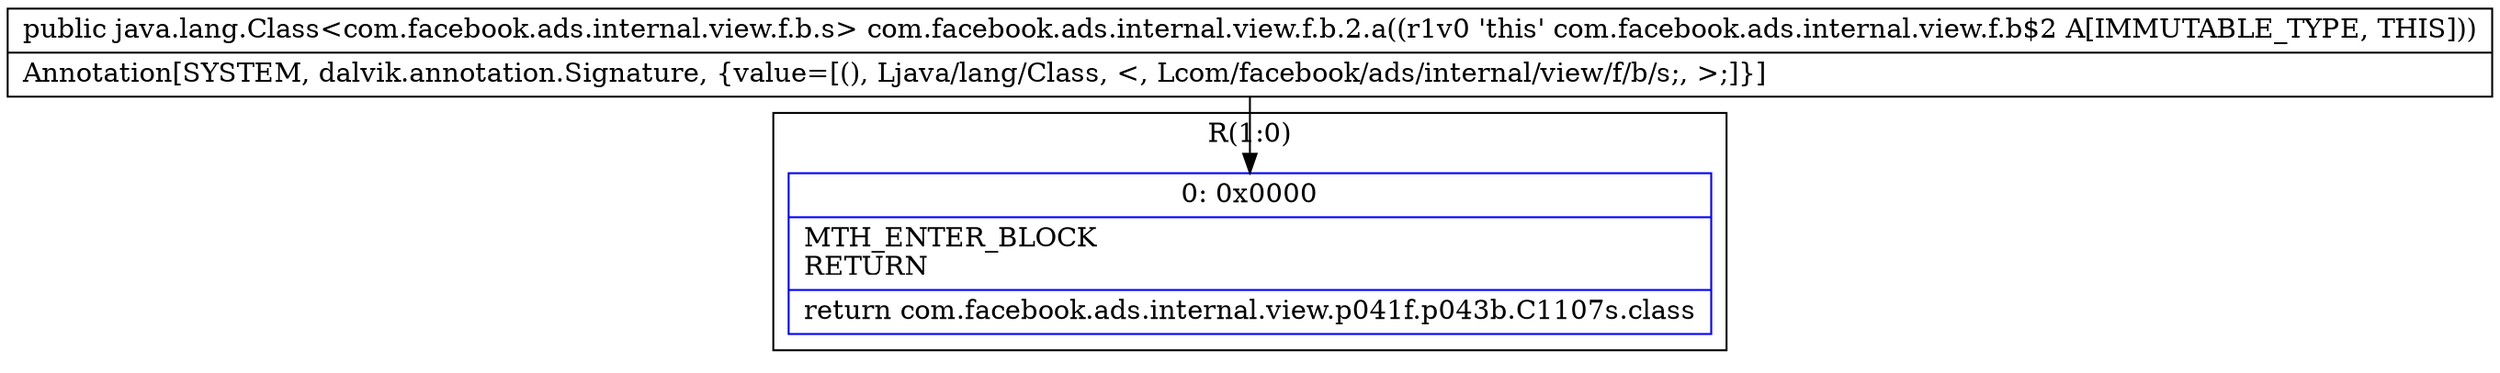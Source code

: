 digraph "CFG forcom.facebook.ads.internal.view.f.b.2.a()Ljava\/lang\/Class;" {
subgraph cluster_Region_1122341258 {
label = "R(1:0)";
node [shape=record,color=blue];
Node_0 [shape=record,label="{0\:\ 0x0000|MTH_ENTER_BLOCK\lRETURN\l|return com.facebook.ads.internal.view.p041f.p043b.C1107s.class\l}"];
}
MethodNode[shape=record,label="{public java.lang.Class\<com.facebook.ads.internal.view.f.b.s\> com.facebook.ads.internal.view.f.b.2.a((r1v0 'this' com.facebook.ads.internal.view.f.b$2 A[IMMUTABLE_TYPE, THIS]))  | Annotation[SYSTEM, dalvik.annotation.Signature, \{value=[(), Ljava\/lang\/Class, \<, Lcom\/facebook\/ads\/internal\/view\/f\/b\/s;, \>;]\}]\l}"];
MethodNode -> Node_0;
}

